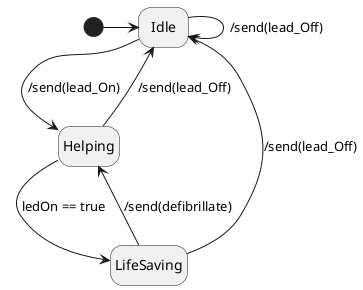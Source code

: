 @startuml
hide empty description
[*] -right-> Idle

Idle --> Idle : /send(lead_Off)
Idle --> Helping : /send(lead_On)
Helping --> Idle : /send(lead_Off)
Helping -> LifeSaving : ledOn == true
LifeSaving --> Helping : /send(defibrillate)
LifeSaving --> Idle :  /send(lead_Off)

@enduml
